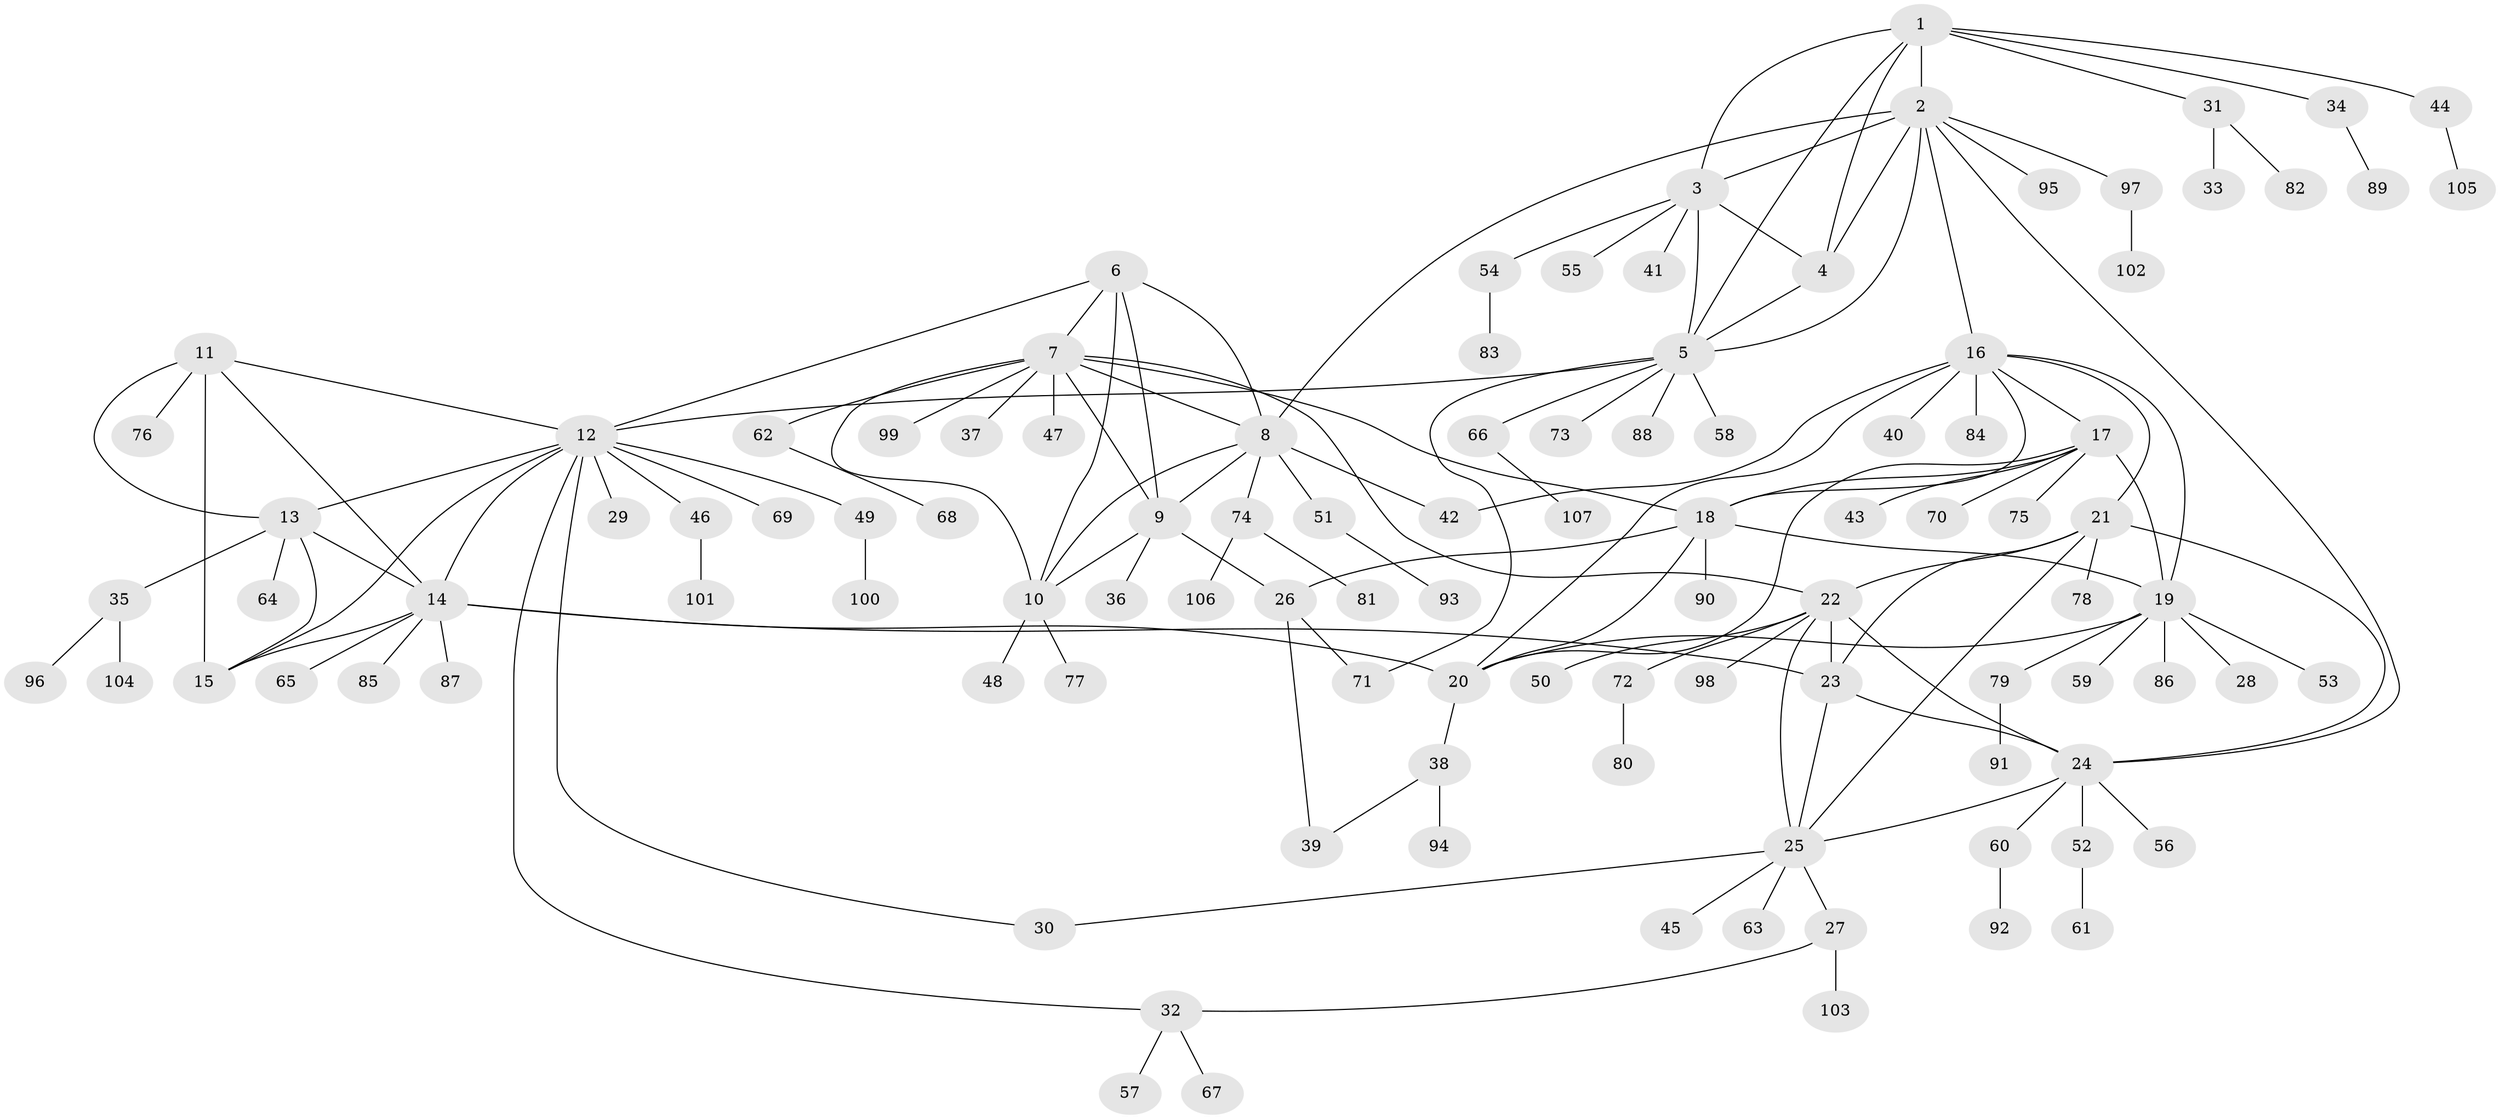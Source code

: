 // Generated by graph-tools (version 1.1) at 2025/16/03/09/25 04:16:02]
// undirected, 107 vertices, 148 edges
graph export_dot {
graph [start="1"]
  node [color=gray90,style=filled];
  1;
  2;
  3;
  4;
  5;
  6;
  7;
  8;
  9;
  10;
  11;
  12;
  13;
  14;
  15;
  16;
  17;
  18;
  19;
  20;
  21;
  22;
  23;
  24;
  25;
  26;
  27;
  28;
  29;
  30;
  31;
  32;
  33;
  34;
  35;
  36;
  37;
  38;
  39;
  40;
  41;
  42;
  43;
  44;
  45;
  46;
  47;
  48;
  49;
  50;
  51;
  52;
  53;
  54;
  55;
  56;
  57;
  58;
  59;
  60;
  61;
  62;
  63;
  64;
  65;
  66;
  67;
  68;
  69;
  70;
  71;
  72;
  73;
  74;
  75;
  76;
  77;
  78;
  79;
  80;
  81;
  82;
  83;
  84;
  85;
  86;
  87;
  88;
  89;
  90;
  91;
  92;
  93;
  94;
  95;
  96;
  97;
  98;
  99;
  100;
  101;
  102;
  103;
  104;
  105;
  106;
  107;
  1 -- 2;
  1 -- 3;
  1 -- 4;
  1 -- 5;
  1 -- 31;
  1 -- 34;
  1 -- 44;
  2 -- 3;
  2 -- 4;
  2 -- 5;
  2 -- 8;
  2 -- 16;
  2 -- 24;
  2 -- 95;
  2 -- 97;
  3 -- 4;
  3 -- 5;
  3 -- 41;
  3 -- 54;
  3 -- 55;
  4 -- 5;
  5 -- 12;
  5 -- 58;
  5 -- 66;
  5 -- 71;
  5 -- 73;
  5 -- 88;
  6 -- 7;
  6 -- 8;
  6 -- 9;
  6 -- 10;
  6 -- 12;
  7 -- 8;
  7 -- 9;
  7 -- 10;
  7 -- 18;
  7 -- 22;
  7 -- 37;
  7 -- 47;
  7 -- 62;
  7 -- 99;
  8 -- 9;
  8 -- 10;
  8 -- 42;
  8 -- 51;
  8 -- 74;
  9 -- 10;
  9 -- 26;
  9 -- 36;
  10 -- 48;
  10 -- 77;
  11 -- 12;
  11 -- 13;
  11 -- 14;
  11 -- 15;
  11 -- 76;
  12 -- 13;
  12 -- 14;
  12 -- 15;
  12 -- 29;
  12 -- 30;
  12 -- 32;
  12 -- 46;
  12 -- 49;
  12 -- 69;
  13 -- 14;
  13 -- 15;
  13 -- 35;
  13 -- 64;
  14 -- 15;
  14 -- 20;
  14 -- 23;
  14 -- 65;
  14 -- 85;
  14 -- 87;
  16 -- 17;
  16 -- 18;
  16 -- 19;
  16 -- 20;
  16 -- 21;
  16 -- 40;
  16 -- 42;
  16 -- 84;
  17 -- 18;
  17 -- 19;
  17 -- 20;
  17 -- 43;
  17 -- 70;
  17 -- 75;
  18 -- 19;
  18 -- 20;
  18 -- 26;
  18 -- 90;
  19 -- 20;
  19 -- 28;
  19 -- 53;
  19 -- 59;
  19 -- 79;
  19 -- 86;
  20 -- 38;
  21 -- 22;
  21 -- 23;
  21 -- 24;
  21 -- 25;
  21 -- 78;
  22 -- 23;
  22 -- 24;
  22 -- 25;
  22 -- 50;
  22 -- 72;
  22 -- 98;
  23 -- 24;
  23 -- 25;
  24 -- 25;
  24 -- 52;
  24 -- 56;
  24 -- 60;
  25 -- 27;
  25 -- 30;
  25 -- 45;
  25 -- 63;
  26 -- 39;
  26 -- 71;
  27 -- 32;
  27 -- 103;
  31 -- 33;
  31 -- 82;
  32 -- 57;
  32 -- 67;
  34 -- 89;
  35 -- 96;
  35 -- 104;
  38 -- 39;
  38 -- 94;
  44 -- 105;
  46 -- 101;
  49 -- 100;
  51 -- 93;
  52 -- 61;
  54 -- 83;
  60 -- 92;
  62 -- 68;
  66 -- 107;
  72 -- 80;
  74 -- 81;
  74 -- 106;
  79 -- 91;
  97 -- 102;
}
